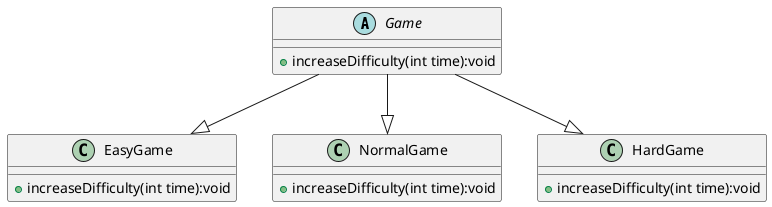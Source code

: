 @startuml
'https://plantuml.com/sequence-diagram


abstract class Game{
    + increaseDifficulty(int time):void
}

class EasyGame{
        + increaseDifficulty(int time):void
}

class NormalGame{
        + increaseDifficulty(int time):void
}

class HardGame{
        + increaseDifficulty(int time):void
}



Game --|> HardGame
Game --|> EasyGame
Game --|> NormalGame

@enduml